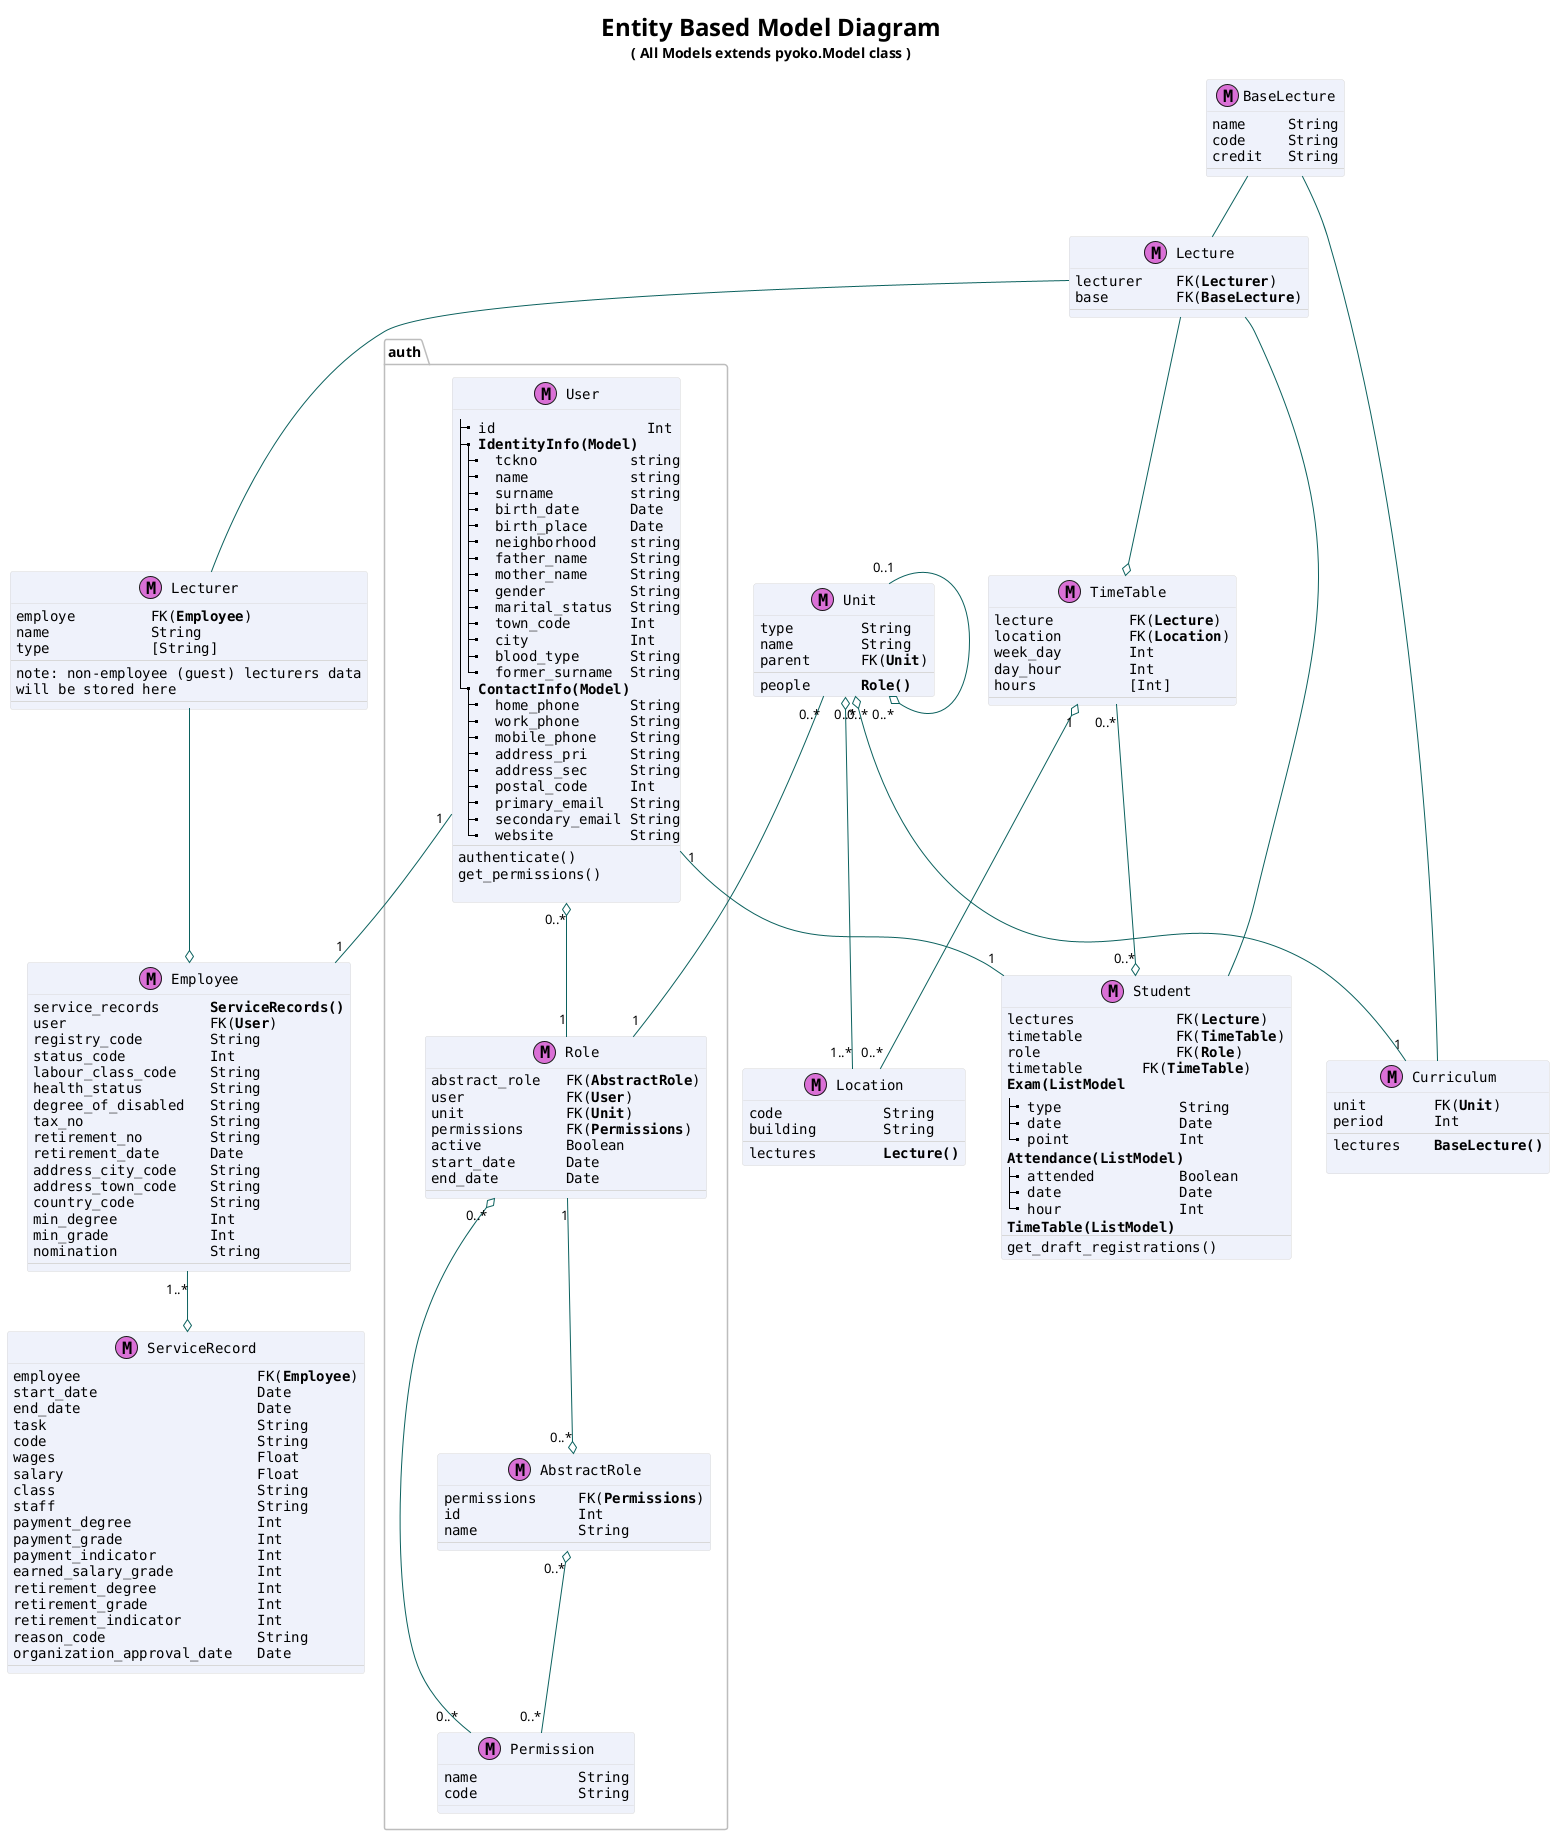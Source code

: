 @startuml

skinparam classAttributeFontName Monospaced
skinparam classBackgroundColor #EFF2FB
skinparam classBorderColor #D8D8D8
skinparam packageBorderColor #BDBDBD
skinparam classArrowColor #0B615E
skinparam shadowing false

'skinparam monochrome true
'skinparam nodesep 100
'skinparam ranksep 100
'note "All <color:black><b> (M)odels</b></color> extends <b>pyoko.Model</b> class" as N #orchid
title
<size:24>Entity Based Model Diagram</size>
( All Models extends <b>pyoko.Model</b> class )
endtitle
'legend left
'n..*     n or more instances
'n..m    Min n, Max m instances
'endlegend






package auth{

class User <<(M,orchid)>>{
|_ id                  Int
|_ **IdentityInfo(Model)**
   |_  tckno           string
   |_  name            string
   |_  surname         string
   |_  birth_date      Date
   |_  birth_place     Date
   |_  neighborhood    string
   |_  father_name     String
   |_  mother_name     String
   |_  gender          String
   |_  marital_status  String
   |_  town_code       Int
   |_  city            Int
   |_  blood_type      String
   |_  former_surname  String
|_ **ContactInfo(Model)**
   |_  home_phone      String
   |_  work_phone      String
   |_  mobile_phone    String
   |_  address_pri     String
   |_  address_sec     String
   |_  postal_code     Int
   |_  primary_email   String
   |_  secondary_email String
   |_  website         String
--
authenticate()
get_permissions()

}
class AbstractRole<<(M,orchid)>>{
permissions     FK(**Permissions**)
id              Int
name            String
--
}
class Role<<(M,orchid)>>{
abstract_role   FK(**AbstractRole**)
user            FK(**User**)
unit            FK(**Unit**)
permissions     FK(**Permissions**)
active          Boolean
start_date      Date
end_date        Date
--
}
class Permission<<(M,orchid)>>{
name            String
code            String
}
}
class Employee <<(M,orchid)>>{
service_records      **ServiceRecords()**
user                 FK(**User**)
registry_code        String
status_code          Int
labour_class_code    String
health_status        String
degree_of_disabled   String
tax_no               String
retirement_no        String
retirement_date      Date
address_city_code    String
address_town_code    String
country_code         String
min_degree           Int
min_grade            Int
nomination           String
--
}
class ServiceRecord<<(M,orchid)>>{
employee                     FK(**Employee**)
start_date                   Date
end_date                     Date
task                         String
code                         String
wages                        Float
salary                       Float
class                        String
staff                        String
payment_degree               Int
payment_grade                Int
payment_indicator            Int
earned_salary_grade          Int
retirement_degree            Int
retirement_grade             Int
retirement_indicator         Int
reason_code                  String
organization_approval_date   Date
--
}
class Unit<<(M,orchid)>>{
type        String
name        String
parent      FK(**Unit**)
--
people      **Role()**
}

class Lecturer<<(M,orchid)>>{
employe         FK(**Employee**)
name            String
type            [String]
--
note: non-employee (guest) lecturers data
will be stored here
--
}

class Curriculum<<(M,orchid)>>{
unit        FK(**Unit**)
period      Int
--
lectures    **BaseLecture()**

}


'class StudentTimeTable<<(M,orchid)>>{
'student         FK(**Student**)
'timetable       FK(**TimeTable**)
'week_day        Int
'hours           [Int]
'}

class Location<<(M,orchid)>>{
code            String
building        String
--
lectures        **Lecture()**
}

class Lecture<<(M,orchid)>>{
lecturer    FK(**Lecturer**)
base        FK(**BaseLecture**)
--
}
class BaseLecture<<(M,orchid)>>{
name     String
code     String
credit   String
--
}
class TimeTable<<(M,orchid)>>{
lecture         FK(**Lecture**)
location        FK(**Location**)
week_day        Int
day_hour        Int
hours           [Int]
--
}



class Student <<(M,orchid)>> {
lectures            FK(**Lecture**)
timetable           FK(**TimeTable**)
role                FK(**Role**)
timetable       FK(**TimeTable**)
**Exam(ListModel**
|_ type              String
|_ date              Date
|_ point             Int
**Attendance(ListModel)**
|_ attended          Boolean
|_ date              Date
|_ hour              Int
**TimeTable(ListModel)**
--
get_draft_registrations()
}

Lecture -- Lecturer
Lecture -- Student
Unit "0..*" o-- "1" Curriculum
BaseLecture -- Curriculum
BaseLecture -- Lecture

Unit "0..*" -- "1" Role
Unit "0..1" --o "0..*" Unit
User "0..*" o-- "1" Role
Lecturer --o Employee
Lecture --o TimeTable
Role "1" --o "0..*" AbstractRole
AbstractRole "0..*" o-- "0..*" Permission
Role "0..*" o-- "0..*" Permission

User "1" -- "1" Student
User "1" -- "1" Employee
TimeTable "1" o-- "0..*" Location
Unit "0..*" o-- "1..*" Location
Employee "1..*" --o ServiceRecord
TimeTable "0..*" --o "0..*" Student

' XXXXXXXXXXXX
' Unit "0..*" -- "0..*" Employee
' Student "1..*" --o "0..*" Curriculum
' XXXXXXXXXXXX
@enduml
